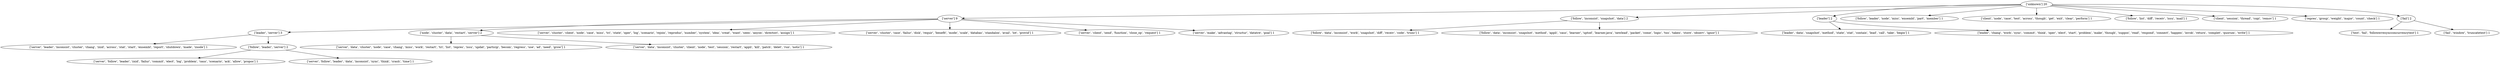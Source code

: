 strict digraph  {
	"['unknown'] 20" -> "['server'] 9";
	"['unknown'] 20" -> "['follow', 'inconsist', 'snapshot', 'data'] 2";
	"['unknown'] 20" -> "['leader'] 2";
	"['unknown'] 20" -> "['follow', 'leader', 'node', 'miss', 'ensembl', 'part', 'member'] 1";
	"['unknown'] 20" -> "['client', 'node', 'case', 'test', 'across', 'though', 'get', 'exit', 'clear', 'perform'] 1";
	"['unknown'] 20" -> "['follow', 'list', 'diff', 'receiv', 'issu', 'mail'] 1";
	"['unknown'] 20" -> "['client', 'session', 'thread', 'copi', 'remov'] 1";
	"['unknown'] 20" -> "['repres', 'group', 'weight', 'major', 'count', 'check'] 1";
	"['unknown'] 20" -> "['fail'] 2";
	"['server'] 9" -> "['leader', 'server'] 3";
	"['server'] 9" -> "['node', 'cluster', 'data', 'restart', 'server'] 2";
	"['server'] 9" -> "['server', 'cluster', 'client', 'node', 'case', 'miss', 'tri', 'state', 'oper', 'log', 'scenario', 'rejoin', 'reproduc', 'number', '\
system', 'idea', 'creat', 'want', 'seen', 'anyon', 'directori', 'assign'] 1";
	"['server'] 9" -> "['server', 'cluster', 'case', 'failur', 'disk', 'requir', 'benefit', 'mode', 'scale', 'databas', 'standalon', 'avail', 'lot', 'provid'] \
1";
	"['server'] 9" -> "['server', 'client', 'send', 'function', 'close_op', 'request'] 1";
	"['server'] 9" -> "['server', 'make', 'advantag', 'structur', 'datatre', 'goal'] 1";
	"['follow', 'inconsist', 'snapshot', 'data'] 2" -> "['follow', 'data', 'inconsist', 'work', 'snapshot', 'diff', 'receiv', 'code', 'trunc'] 1";
	"['follow', 'inconsist', 'snapshot', 'data'] 2" -> "['follow', 'data', 'inconsist', 'snapshot', 'method', 'appli', 'caus', 'learner', 'uptod', 'learner.java', 'newlead', 'packet', '\
come', 'logic', 'txn', 'taken', 'store', 'observ', 'ignor'] 1";
	"['leader'] 2" -> "['leader', 'data', 'snapshot', 'method', 'state', 'stat', 'contain', 'lead', 'call', 'take', 'begin'] 1";
	"['leader'] 2" -> "['leader', 'chang', 'work', 'sync', 'commit', 'think', 'oper', 'elect', 'start', 'problem', 'make', 'though', 'suppos', 'read', '\
respond', 'connect', 'happen', 'invok', 'return', 'complet', 'quorum', 'write'] 1";
	"['fail'] 2" -> "['test', 'fail', 'followerresyncconcurrencytest'] 1";
	"['fail'] 2" -> "['fail', 'window', 'truncatetest'] 1";
	"['leader', 'server'] 3" -> "['server', 'leader', 'inconsist', 'cluster', 'chang', 'zxid', 'across', 'stat', 'start', 'ensembl', 'report', 'shutdown', 'made', '\
znode'] 1";
	"['leader', 'server'] 3" -> "['follow', 'leader', 'server'] 2";
	"['node', 'cluster', 'data', 'restart', 'server'] 2" -> "['server', 'data', 'cluster', 'node', 'case', 'chang', 'miss', 'work', 'restart', 'tri', 'list', 'repres', 'issu', 'updat', 'particip', '\
becom', 'regress', 'use', 'ad', 'need', 'grow'] 1";
	"['node', 'cluster', 'data', 'restart', 'server'] 2" -> "['server', 'data', 'inconsist', 'cluster', 'client', 'node', 'test', 'session', 'restart', 'appli', 'kill', 'patch', 'delet', 'run', '\
notic'] 1";
	"['follow', 'leader', 'server'] 2" -> "['server', 'follow', 'leader', 'zxid', 'failur', 'commit', 'elect', 'log', 'problem', 'caus', 'scenario', 'ack', 'allow', 'propos'] \
1";
	"['follow', 'leader', 'server'] 2" -> "['server', 'follow', 'leader', 'data', 'inconsist', 'sync', 'think', 'crash', 'time'] 1";
}
